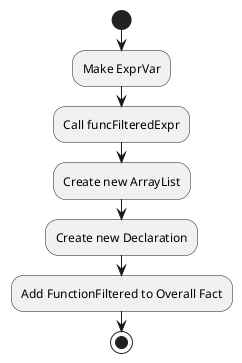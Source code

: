 @startuml
start
:Make ExprVar;
:Call funcFilteredExpr;
:Create new ArrayList;
:Create new Declaration;
:Add FunctionFiltered to Overall Fact;
stop
@enduml